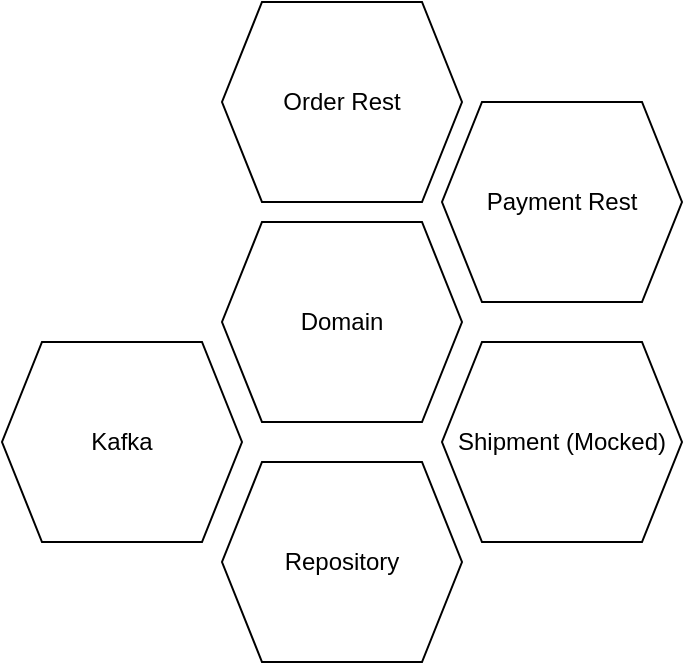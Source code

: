 <mxfile version="14.7.4" type="embed"><diagram id="23iRSUPoRavnBvh4doch" name="Page-1"><mxGraphModel dx="815" dy="704" grid="0" gridSize="10" guides="1" tooltips="1" connect="1" arrows="1" fold="1" page="0" pageScale="1" pageWidth="827" pageHeight="1169" math="0" shadow="0"><root><mxCell id="0"/><mxCell id="1" parent="0"/><mxCell id="2" value="Domain" style="shape=hexagon;perimeter=hexagonPerimeter2;whiteSpace=wrap;html=1;fixedSize=1;" parent="1" vertex="1"><mxGeometry x="270" y="190" width="120" height="100" as="geometry"/></mxCell><mxCell id="3" value="Kafka" style="shape=hexagon;perimeter=hexagonPerimeter2;whiteSpace=wrap;html=1;fixedSize=1;" parent="1" vertex="1"><mxGeometry x="160" y="250" width="120" height="100" as="geometry"/></mxCell><mxCell id="4" value="Order Rest" style="shape=hexagon;perimeter=hexagonPerimeter2;whiteSpace=wrap;html=1;fixedSize=1;" parent="1" vertex="1"><mxGeometry x="270" y="80" width="120" height="100" as="geometry"/></mxCell><mxCell id="5" value="Repository" style="shape=hexagon;perimeter=hexagonPerimeter2;whiteSpace=wrap;html=1;fixedSize=1;" parent="1" vertex="1"><mxGeometry x="270" y="310" width="120" height="100" as="geometry"/></mxCell><mxCell id="6" value="Payment Rest" style="shape=hexagon;perimeter=hexagonPerimeter2;whiteSpace=wrap;html=1;fixedSize=1;" parent="1" vertex="1"><mxGeometry x="380" y="130" width="120" height="100" as="geometry"/></mxCell><mxCell id="7" value="Shipment (Mocked)" style="shape=hexagon;perimeter=hexagonPerimeter2;whiteSpace=wrap;html=1;fixedSize=1;" parent="1" vertex="1"><mxGeometry x="380" y="250" width="120" height="100" as="geometry"/></mxCell></root></mxGraphModel></diagram></mxfile>